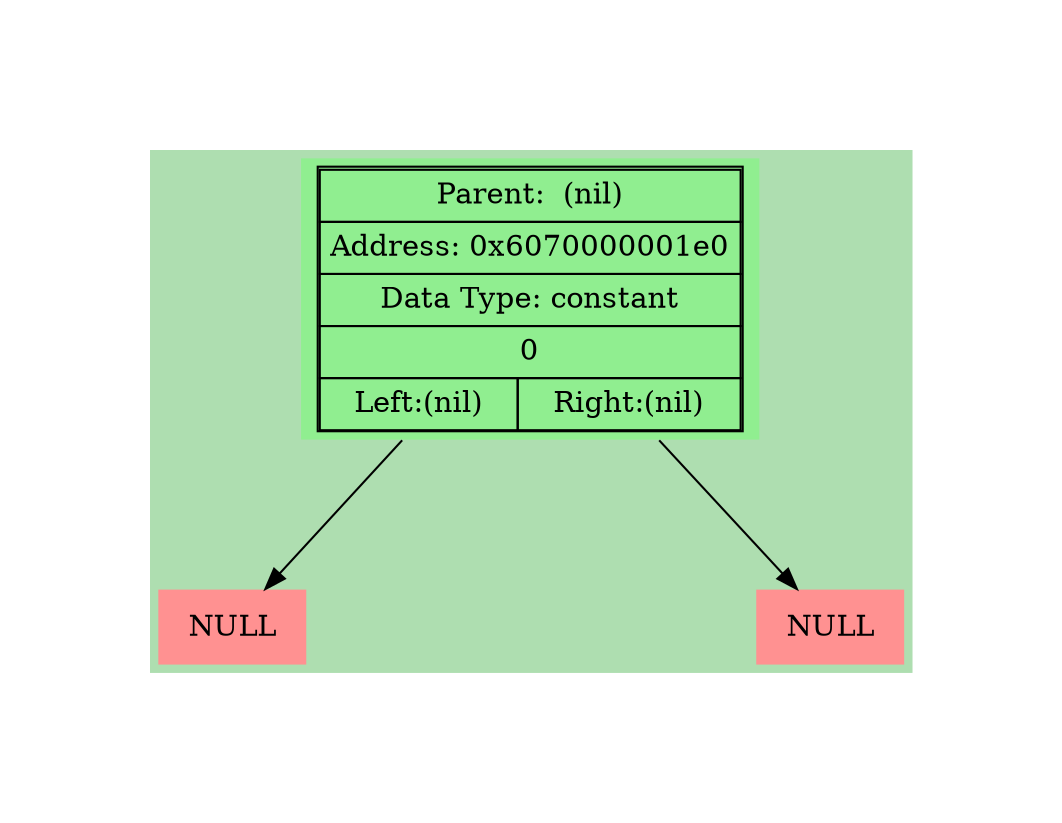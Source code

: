 digraph LIST{
harset = "UTF-8";
node [shape=plaintext];
bgcolor = "#0000aa";
fontcolor = black;
fontsize = 18;
style = "italic";
margin = 1;
ranksep = 1;
nodesep = 3;
bgcolor = "#aedeb0";
"0x607000000218" [style = "filled", fillcolor = "#ff9191", label=<
<table border = "0" cellspacing="2" cellpadding="4">
<tr><td>NULL</td></tr></table>>];

"0x6070000001e0" -> "0x607000000218";
"0x607000000220" [style = "filled", fillcolor = "#ff9191", label=<
<table border = "0" cellspacing="2" cellpadding="4">
<tr><td>NULL</td></tr></table>>];

"0x6070000001e0" -> "0x607000000220";
"0x6070000001e0" [style = "filled", fillcolor = "lightgreen",label=<
<table border="1" cellspacing="0" cellpadding="4">
<tr><td colspan="2">Parent:  (nil)</td></tr>
<tr><td colspan="2">Address: 0x6070000001e0</td></tr>
<tr><td colspan="2">Data Type: constant</td></tr>
<tr><td colspan="2">0</td></tr>
<tr><td align = "center" >Left:(nil)</td><td align = "center" >Right:(nil)</td></tr></table>>];

}